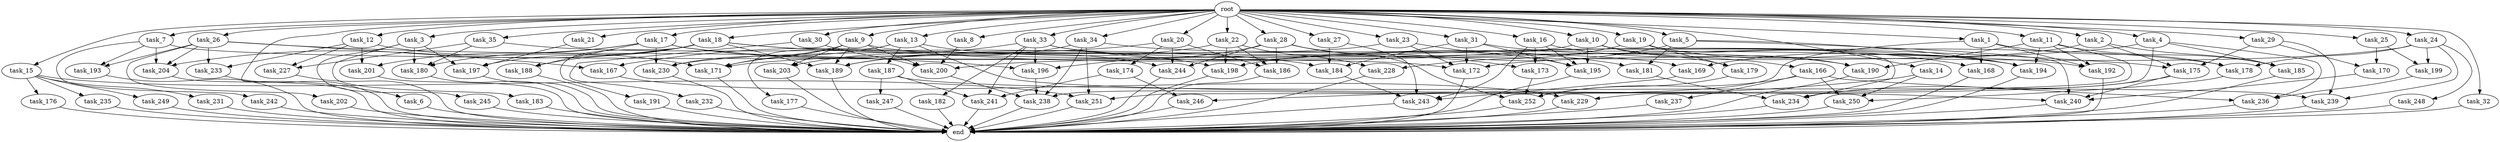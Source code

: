 digraph G {
  task_8 [size="102.400000"];
  task_239 [size="97925254348.800003"];
  task_173 [size="171798691840.000000"];
  task_189 [size="211312390963.200012"];
  task_17 [size="102.400000"];
  task_204 [size="130567005798.400009"];
  task_242 [size="30923764531.200001"];
  task_35 [size="102.400000"];
  task_26 [size="102.400000"];
  task_15 [size="102.400000"];
  task_252 [size="147746874982.399994"];
  task_251 [size="76450417868.800003"];
  task_167 [size="21474836480.000000"];
  task_227 [size="83322365542.400009"];
  task_177 [size="3435973836.800000"];
  task_33 [size="102.400000"];
  task_186 [size="135720966553.600006"];
  task_7 [size="102.400000"];
  task_181 [size="38654705664.000000"];
  task_231 [size="54975581388.800003"];
  task_169 [size="55834574848.000000"];
  task_233 [size="27487790694.400002"];
  task_176 [size="54975581388.800003"];
  task_13 [size="102.400000"];
  task_30 [size="102.400000"];
  task_5 [size="102.400000"];
  task_27 [size="102.400000"];
  task_200 [size="156336809574.399994"];
  task_201 [size="55834574848.000000"];
  task_6 [size="102.400000"];
  task_184 [size="194132521779.200012"];
  task_240 [size="90194313216.000000"];
  task_22 [size="102.400000"];
  task_241 [size="91912300134.400009"];
  task_3 [size="102.400000"];
  task_179 [size="97066260889.600006"];
  task_187 [size="3435973836.800000"];
  task_188 [size="127990025420.800003"];
  task_236 [size="42090679500.800003"];
  task_230 [size="153759829196.800018"];
  task_234 [size="141733920768.000000"];
  task_193 [size="44667659878.400002"];
  task_183 [size="3435973836.800000"];
  task_191 [size="85899345920.000000"];
  task_175 [size="170080704921.600006"];
  task_202 [size="13743895347.200001"];
  root [size="0.000000"];
  task_182 [size="7730941132.800000"];
  task_245 [size="3435973836.800000"];
  task_21 [size="102.400000"];
  task_18 [size="102.400000"];
  task_180 [size="115105123532.800003"];
  task_31 [size="102.400000"];
  task_244 [size="97066260889.600006"];
  task_9 [size="102.400000"];
  task_237 [size="3435973836.800000"];
  task_1 [size="102.400000"];
  task_192 [size="124554051584.000000"];
  task_28 [size="102.400000"];
  task_174 [size="7730941132.800000"];
  task_247 [size="42090679500.800003"];
  task_171 [size="117682103910.400009"];
  task_185 [size="80745385164.800003"];
  task_34 [size="102.400000"];
  task_10 [size="102.400000"];
  task_178 [size="114246130073.600006"];
  task_194 [size="135720966553.600006"];
  task_2 [size="102.400000"];
  task_29 [size="102.400000"];
  end [size="0.000000"];
  task_228 [size="97066260889.600006"];
  task_197 [size="92771293593.600006"];
  task_16 [size="102.400000"];
  task_14 [size="102.400000"];
  task_24 [size="102.400000"];
  task_198 [size="115105123532.800003"];
  task_195 [size="239659175116.800018"];
  task_243 [size="204440443289.600006"];
  task_19 [size="102.400000"];
  task_32 [size="102.400000"];
  task_196 [size="107374182400.000000"];
  task_170 [size="49821620633.600006"];
  task_25 [size="102.400000"];
  task_4 [size="102.400000"];
  task_235 [size="54975581388.800003"];
  task_166 [size="85899345920.000000"];
  task_232 [size="30923764531.200001"];
  task_229 [size="73014444032.000000"];
  task_23 [size="102.400000"];
  task_12 [size="102.400000"];
  task_168 [size="100502234726.400009"];
  task_11 [size="102.400000"];
  task_190 [size="57552561766.400002"];
  task_249 [size="54975581388.800003"];
  task_172 [size="156336809574.399994"];
  task_250 [size="76450417868.800003"];
  task_246 [size="45526653337.600006"];
  task_20 [size="102.400000"];
  task_203 [size="77309411328.000000"];
  task_199 [size="21474836480.000000"];
  task_238 [size="90194313216.000000"];
  task_248 [size="13743895347.200001"];

  task_8 -> task_200 [size="134217728.000000"];
  task_239 -> end [size="1.000000"];
  task_173 -> task_252 [size="33554432.000000"];
  task_189 -> end [size="1.000000"];
  task_17 -> task_194 [size="411041792.000000"];
  task_17 -> task_180 [size="411041792.000000"];
  task_17 -> task_188 [size="411041792.000000"];
  task_17 -> task_201 [size="411041792.000000"];
  task_17 -> task_198 [size="411041792.000000"];
  task_17 -> task_230 [size="411041792.000000"];
  task_204 -> end [size="1.000000"];
  task_242 -> end [size="1.000000"];
  task_35 -> task_184 [size="679477248.000000"];
  task_35 -> task_227 [size="679477248.000000"];
  task_35 -> task_180 [size="679477248.000000"];
  task_26 -> task_202 [size="134217728.000000"];
  task_26 -> task_167 [size="134217728.000000"];
  task_26 -> task_233 [size="134217728.000000"];
  task_26 -> task_196 [size="134217728.000000"];
  task_26 -> task_204 [size="134217728.000000"];
  task_26 -> task_193 [size="134217728.000000"];
  task_15 -> task_235 [size="536870912.000000"];
  task_15 -> task_231 [size="536870912.000000"];
  task_15 -> task_249 [size="536870912.000000"];
  task_15 -> task_176 [size="536870912.000000"];
  task_15 -> task_251 [size="536870912.000000"];
  task_252 -> end [size="1.000000"];
  task_251 -> end [size="1.000000"];
  task_167 -> task_229 [size="411041792.000000"];
  task_227 -> end [size="1.000000"];
  task_177 -> end [size="1.000000"];
  task_33 -> task_190 [size="75497472.000000"];
  task_33 -> task_241 [size="75497472.000000"];
  task_33 -> task_182 [size="75497472.000000"];
  task_33 -> task_181 [size="75497472.000000"];
  task_33 -> task_196 [size="75497472.000000"];
  task_33 -> task_203 [size="75497472.000000"];
  task_186 -> end [size="1.000000"];
  task_7 -> task_172 [size="301989888.000000"];
  task_7 -> task_193 [size="301989888.000000"];
  task_7 -> task_204 [size="301989888.000000"];
  task_7 -> task_242 [size="301989888.000000"];
  task_181 -> task_234 [size="838860800.000000"];
  task_231 -> end [size="1.000000"];
  task_169 -> task_243 [size="209715200.000000"];
  task_233 -> end [size="1.000000"];
  task_176 -> end [size="1.000000"];
  task_13 -> task_171 [size="33554432.000000"];
  task_13 -> task_244 [size="33554432.000000"];
  task_13 -> task_187 [size="33554432.000000"];
  task_13 -> task_240 [size="33554432.000000"];
  task_13 -> task_177 [size="33554432.000000"];
  task_30 -> task_200 [size="301989888.000000"];
  task_30 -> task_232 [size="301989888.000000"];
  task_5 -> task_194 [size="301989888.000000"];
  task_5 -> task_181 [size="301989888.000000"];
  task_5 -> task_198 [size="301989888.000000"];
  task_5 -> task_240 [size="301989888.000000"];
  task_27 -> task_184 [size="536870912.000000"];
  task_27 -> task_243 [size="536870912.000000"];
  task_200 -> task_238 [size="411041792.000000"];
  task_201 -> end [size="1.000000"];
  task_6 -> end [size="1.000000"];
  task_184 -> task_243 [size="411041792.000000"];
  task_240 -> end [size="1.000000"];
  task_22 -> task_189 [size="411041792.000000"];
  task_22 -> task_198 [size="411041792.000000"];
  task_22 -> task_186 [size="411041792.000000"];
  task_22 -> task_228 [size="411041792.000000"];
  task_241 -> end [size="1.000000"];
  task_3 -> task_245 [size="33554432.000000"];
  task_3 -> task_197 [size="33554432.000000"];
  task_3 -> task_180 [size="33554432.000000"];
  task_3 -> task_183 [size="33554432.000000"];
  task_179 -> task_252 [size="536870912.000000"];
  task_187 -> task_239 [size="411041792.000000"];
  task_187 -> task_241 [size="411041792.000000"];
  task_187 -> task_247 [size="411041792.000000"];
  task_188 -> end [size="1.000000"];
  task_236 -> end [size="1.000000"];
  task_230 -> end [size="1.000000"];
  task_234 -> end [size="1.000000"];
  task_193 -> end [size="1.000000"];
  task_183 -> end [size="1.000000"];
  task_191 -> end [size="1.000000"];
  task_175 -> task_234 [size="134217728.000000"];
  task_175 -> task_240 [size="134217728.000000"];
  task_202 -> end [size="1.000000"];
  root -> task_8 [size="1.000000"];
  root -> task_14 [size="1.000000"];
  root -> task_24 [size="1.000000"];
  root -> task_13 [size="1.000000"];
  root -> task_17 [size="1.000000"];
  root -> task_21 [size="1.000000"];
  root -> task_18 [size="1.000000"];
  root -> task_22 [size="1.000000"];
  root -> task_31 [size="1.000000"];
  root -> task_9 [size="1.000000"];
  root -> task_5 [size="1.000000"];
  root -> task_32 [size="1.000000"];
  root -> task_26 [size="1.000000"];
  root -> task_15 [size="1.000000"];
  root -> task_6 [size="1.000000"];
  root -> task_4 [size="1.000000"];
  root -> task_29 [size="1.000000"];
  root -> task_30 [size="1.000000"];
  root -> task_34 [size="1.000000"];
  root -> task_3 [size="1.000000"];
  root -> task_19 [size="1.000000"];
  root -> task_10 [size="1.000000"];
  root -> task_23 [size="1.000000"];
  root -> task_12 [size="1.000000"];
  root -> task_1 [size="1.000000"];
  root -> task_33 [size="1.000000"];
  root -> task_2 [size="1.000000"];
  root -> task_25 [size="1.000000"];
  root -> task_20 [size="1.000000"];
  root -> task_35 [size="1.000000"];
  root -> task_7 [size="1.000000"];
  root -> task_27 [size="1.000000"];
  root -> task_11 [size="1.000000"];
  root -> task_28 [size="1.000000"];
  root -> task_16 [size="1.000000"];
  task_182 -> end [size="1.000000"];
  task_245 -> end [size="1.000000"];
  task_21 -> task_197 [size="33554432.000000"];
  task_18 -> task_189 [size="838860800.000000"];
  task_18 -> task_197 [size="838860800.000000"];
  task_18 -> task_192 [size="838860800.000000"];
  task_18 -> task_188 [size="838860800.000000"];
  task_18 -> task_191 [size="838860800.000000"];
  task_18 -> task_204 [size="838860800.000000"];
  task_18 -> task_175 [size="838860800.000000"];
  task_180 -> end [size="1.000000"];
  task_31 -> task_172 [size="679477248.000000"];
  task_31 -> task_184 [size="679477248.000000"];
  task_31 -> task_195 [size="679477248.000000"];
  task_31 -> task_168 [size="679477248.000000"];
  task_244 -> end [size="1.000000"];
  task_9 -> task_189 [size="679477248.000000"];
  task_9 -> task_200 [size="679477248.000000"];
  task_9 -> task_203 [size="679477248.000000"];
  task_9 -> task_230 [size="679477248.000000"];
  task_9 -> task_178 [size="679477248.000000"];
  task_9 -> task_171 [size="679477248.000000"];
  task_237 -> end [size="1.000000"];
  task_1 -> task_192 [size="301989888.000000"];
  task_1 -> task_178 [size="301989888.000000"];
  task_1 -> task_168 [size="301989888.000000"];
  task_1 -> task_238 [size="301989888.000000"];
  task_192 -> end [size="1.000000"];
  task_28 -> task_196 [size="838860800.000000"];
  task_28 -> task_186 [size="838860800.000000"];
  task_28 -> task_173 [size="838860800.000000"];
  task_28 -> task_252 [size="838860800.000000"];
  task_28 -> task_244 [size="838860800.000000"];
  task_174 -> task_241 [size="411041792.000000"];
  task_174 -> task_246 [size="411041792.000000"];
  task_247 -> end [size="1.000000"];
  task_171 -> end [size="1.000000"];
  task_185 -> end [size="1.000000"];
  task_34 -> task_189 [size="134217728.000000"];
  task_34 -> task_169 [size="134217728.000000"];
  task_34 -> task_238 [size="134217728.000000"];
  task_34 -> task_251 [size="134217728.000000"];
  task_10 -> task_190 [size="411041792.000000"];
  task_10 -> task_195 [size="411041792.000000"];
  task_10 -> task_179 [size="411041792.000000"];
  task_10 -> task_234 [size="411041792.000000"];
  task_10 -> task_200 [size="411041792.000000"];
  task_178 -> task_250 [size="679477248.000000"];
  task_194 -> end [size="1.000000"];
  task_2 -> task_185 [size="411041792.000000"];
  task_2 -> task_169 [size="411041792.000000"];
  task_2 -> task_175 [size="411041792.000000"];
  task_29 -> task_239 [size="411041792.000000"];
  task_29 -> task_170 [size="411041792.000000"];
  task_29 -> task_175 [size="411041792.000000"];
  task_228 -> end [size="1.000000"];
  task_197 -> end [size="1.000000"];
  task_16 -> task_195 [size="838860800.000000"];
  task_16 -> task_166 [size="838860800.000000"];
  task_16 -> task_173 [size="838860800.000000"];
  task_16 -> task_243 [size="838860800.000000"];
  task_14 -> task_250 [size="33554432.000000"];
  task_14 -> task_246 [size="33554432.000000"];
  task_24 -> task_172 [size="134217728.000000"];
  task_24 -> task_199 [size="134217728.000000"];
  task_24 -> task_178 [size="134217728.000000"];
  task_24 -> task_239 [size="134217728.000000"];
  task_24 -> task_248 [size="134217728.000000"];
  task_198 -> end [size="1.000000"];
  task_195 -> end [size="1.000000"];
  task_243 -> end [size="1.000000"];
  task_19 -> task_194 [size="536870912.000000"];
  task_19 -> task_228 [size="536870912.000000"];
  task_19 -> task_179 [size="536870912.000000"];
  task_32 -> end [size="1.000000"];
  task_196 -> task_238 [size="33554432.000000"];
  task_170 -> task_240 [size="411041792.000000"];
  task_25 -> task_170 [size="75497472.000000"];
  task_25 -> task_199 [size="75497472.000000"];
  task_4 -> task_185 [size="301989888.000000"];
  task_4 -> task_229 [size="301989888.000000"];
  task_4 -> task_236 [size="301989888.000000"];
  task_4 -> task_171 [size="301989888.000000"];
  task_235 -> end [size="1.000000"];
  task_166 -> task_236 [size="33554432.000000"];
  task_166 -> task_250 [size="33554432.000000"];
  task_166 -> task_237 [size="33554432.000000"];
  task_166 -> task_252 [size="33554432.000000"];
  task_232 -> end [size="1.000000"];
  task_229 -> end [size="1.000000"];
  task_23 -> task_172 [size="411041792.000000"];
  task_23 -> task_195 [size="411041792.000000"];
  task_23 -> task_230 [size="411041792.000000"];
  task_12 -> task_201 [size="134217728.000000"];
  task_12 -> task_233 [size="134217728.000000"];
  task_12 -> task_227 [size="134217728.000000"];
  task_12 -> task_171 [size="134217728.000000"];
  task_168 -> end [size="1.000000"];
  task_11 -> task_185 [size="75497472.000000"];
  task_11 -> task_190 [size="75497472.000000"];
  task_11 -> task_194 [size="75497472.000000"];
  task_11 -> task_192 [size="75497472.000000"];
  task_11 -> task_251 [size="75497472.000000"];
  task_190 -> end [size="1.000000"];
  task_249 -> end [size="1.000000"];
  task_172 -> end [size="1.000000"];
  task_250 -> end [size="1.000000"];
  task_246 -> end [size="1.000000"];
  task_20 -> task_167 [size="75497472.000000"];
  task_20 -> task_174 [size="75497472.000000"];
  task_20 -> task_186 [size="75497472.000000"];
  task_20 -> task_244 [size="75497472.000000"];
  task_203 -> end [size="1.000000"];
  task_199 -> task_236 [size="75497472.000000"];
  task_238 -> end [size="1.000000"];
  task_248 -> end [size="1.000000"];
}
